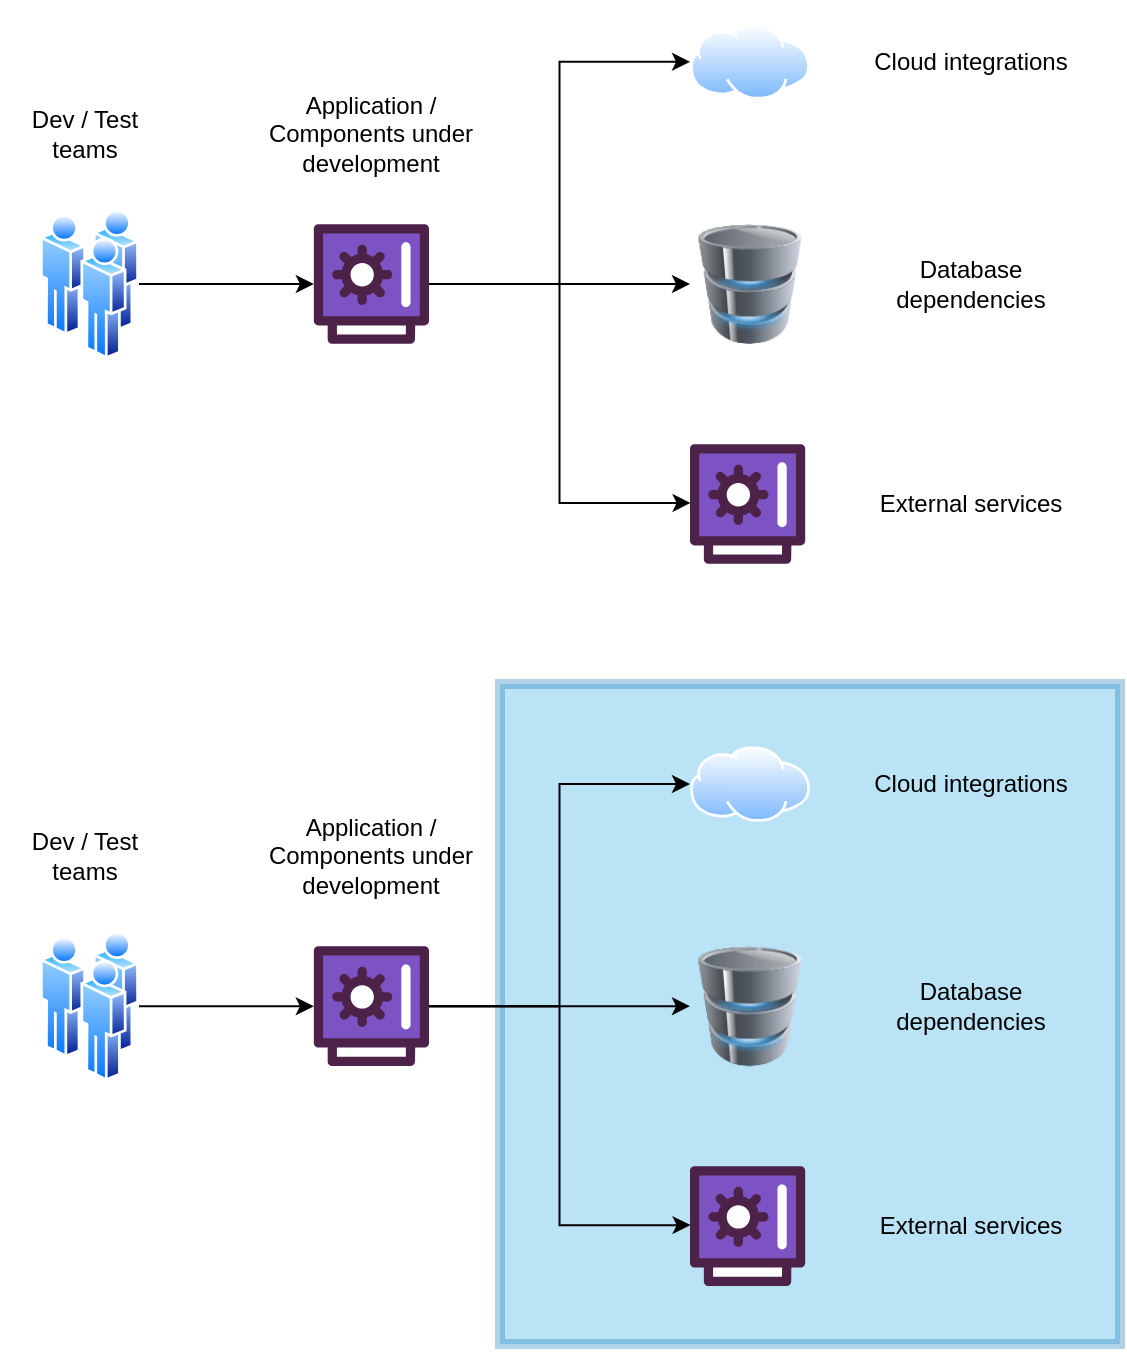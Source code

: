 <mxfile version="28.2.5">
  <diagram name="Page-1" id="OETDO_wT-vaZLfYeogFx">
    <mxGraphModel dx="1451" dy="768" grid="1" gridSize="10" guides="1" tooltips="1" connect="1" arrows="1" fold="1" page="1" pageScale="1" pageWidth="850" pageHeight="1100" math="0" shadow="0">
      <root>
        <mxCell id="0" />
        <mxCell id="1" parent="0" />
        <mxCell id="xVZmTRgNB_iH6yjcrapg-22" value="" style="rounded=0;whiteSpace=wrap;html=1;fillColor=#1ba1e2;fontColor=#ffffff;strokeColor=light-dark(#006EAF,#003366);opacity=30;strokeWidth=5;perimeterSpacing=5;" vertex="1" parent="1">
          <mxGeometry x="410" y="520" width="310" height="330" as="geometry" />
        </mxCell>
        <mxCell id="0sxEF5XDNKmsbEsCBIEf-7" style="edgeStyle=orthogonalEdgeStyle;rounded=0;orthogonalLoop=1;jettySize=auto;html=1;" parent="1" source="0sxEF5XDNKmsbEsCBIEf-1" target="0sxEF5XDNKmsbEsCBIEf-5" edge="1">
          <mxGeometry relative="1" as="geometry" />
        </mxCell>
        <mxCell id="0sxEF5XDNKmsbEsCBIEf-1" value="" style="image;aspect=fixed;perimeter=ellipsePerimeter;html=1;align=center;shadow=0;dashed=0;spacingTop=3;image=img/lib/active_directory/users.svg;" parent="1" vertex="1">
          <mxGeometry x="180" y="282.5" width="49.5" height="75" as="geometry" />
        </mxCell>
        <mxCell id="0sxEF5XDNKmsbEsCBIEf-3" value="" style="image;aspect=fixed;perimeter=ellipsePerimeter;html=1;align=center;shadow=0;dashed=0;spacingTop=3;image=img/lib/active_directory/internet_cloud.svg;" parent="1" vertex="1">
          <mxGeometry x="505" y="190" width="60" height="37.8" as="geometry" />
        </mxCell>
        <mxCell id="0sxEF5XDNKmsbEsCBIEf-4" value="" style="image;html=1;image=img/lib/clip_art/computers/Database_128x128.png" parent="1" vertex="1">
          <mxGeometry x="505" y="290" width="60" height="60" as="geometry" />
        </mxCell>
        <mxCell id="0sxEF5XDNKmsbEsCBIEf-8" style="edgeStyle=orthogonalEdgeStyle;rounded=0;orthogonalLoop=1;jettySize=auto;html=1;" parent="1" source="0sxEF5XDNKmsbEsCBIEf-5" target="0sxEF5XDNKmsbEsCBIEf-4" edge="1">
          <mxGeometry relative="1" as="geometry" />
        </mxCell>
        <mxCell id="0sxEF5XDNKmsbEsCBIEf-9" style="edgeStyle=orthogonalEdgeStyle;rounded=0;orthogonalLoop=1;jettySize=auto;html=1;entryX=0;entryY=0.5;entryDx=0;entryDy=0;" parent="1" source="0sxEF5XDNKmsbEsCBIEf-5" target="0sxEF5XDNKmsbEsCBIEf-3" edge="1">
          <mxGeometry relative="1" as="geometry" />
        </mxCell>
        <mxCell id="0sxEF5XDNKmsbEsCBIEf-5" value="" style="verticalLabelPosition=bottom;aspect=fixed;html=1;shape=mxgraph.salesforce.financial_services;fillColorStyles=fillColor2,fillColor3,fillColor4;fillColor2=light-dark(#4C2248,#66CC00);fillColor3=light-dark(#7D52C2,#B3FF66);fillColor4=#ffffff;fillColor=#60a917;strokeColor=#2D7600;fontColor=#ffffff;" parent="1" vertex="1">
          <mxGeometry x="316.91" y="290" width="57.6" height="60" as="geometry" />
        </mxCell>
        <mxCell id="0sxEF5XDNKmsbEsCBIEf-6" value="" style="verticalLabelPosition=bottom;aspect=fixed;html=1;shape=mxgraph.salesforce.financial_services;fillColorStyles=fillColor2,fillColor3,fillColor4;fillColor2=#4c2248;fillColor3=#7d52c2;fillColor4=#ffffff;fillColor=none;strokeColor=none;" parent="1" vertex="1">
          <mxGeometry x="505" y="400" width="57.6" height="60" as="geometry" />
        </mxCell>
        <mxCell id="0sxEF5XDNKmsbEsCBIEf-10" style="edgeStyle=orthogonalEdgeStyle;rounded=0;orthogonalLoop=1;jettySize=auto;html=1;entryX=0.005;entryY=0.491;entryDx=0;entryDy=0;entryPerimeter=0;" parent="1" source="0sxEF5XDNKmsbEsCBIEf-5" target="0sxEF5XDNKmsbEsCBIEf-6" edge="1">
          <mxGeometry relative="1" as="geometry" />
        </mxCell>
        <mxCell id="xVZmTRgNB_iH6yjcrapg-1" value="Dev / Test teams" style="text;html=1;align=center;verticalAlign=middle;whiteSpace=wrap;rounded=0;" vertex="1" parent="1">
          <mxGeometry x="160" y="230" width="85.25" height="30" as="geometry" />
        </mxCell>
        <mxCell id="xVZmTRgNB_iH6yjcrapg-2" value="Application / Components under development" style="text;html=1;align=center;verticalAlign=middle;whiteSpace=wrap;rounded=0;" vertex="1" parent="1">
          <mxGeometry x="280" y="215" width="131.42" height="60" as="geometry" />
        </mxCell>
        <mxCell id="xVZmTRgNB_iH6yjcrapg-3" value="Cloud integrations" style="text;html=1;align=center;verticalAlign=middle;whiteSpace=wrap;rounded=0;" vertex="1" parent="1">
          <mxGeometry x="580" y="178.9" width="131.42" height="60" as="geometry" />
        </mxCell>
        <mxCell id="xVZmTRgNB_iH6yjcrapg-4" value="Database dependencies" style="text;html=1;align=center;verticalAlign=middle;whiteSpace=wrap;rounded=0;" vertex="1" parent="1">
          <mxGeometry x="580" y="290" width="131.42" height="60" as="geometry" />
        </mxCell>
        <mxCell id="xVZmTRgNB_iH6yjcrapg-5" value="External services" style="text;html=1;align=center;verticalAlign=middle;whiteSpace=wrap;rounded=0;" vertex="1" parent="1">
          <mxGeometry x="580" y="400" width="131.42" height="60" as="geometry" />
        </mxCell>
        <mxCell id="xVZmTRgNB_iH6yjcrapg-6" style="edgeStyle=orthogonalEdgeStyle;rounded=0;orthogonalLoop=1;jettySize=auto;html=1;" edge="1" parent="1" source="xVZmTRgNB_iH6yjcrapg-7" target="xVZmTRgNB_iH6yjcrapg-12">
          <mxGeometry relative="1" as="geometry" />
        </mxCell>
        <mxCell id="xVZmTRgNB_iH6yjcrapg-7" value="" style="image;aspect=fixed;perimeter=ellipsePerimeter;html=1;align=center;shadow=0;dashed=0;spacingTop=3;image=img/lib/active_directory/users.svg;" vertex="1" parent="1">
          <mxGeometry x="180" y="643.6" width="49.5" height="75" as="geometry" />
        </mxCell>
        <mxCell id="xVZmTRgNB_iH6yjcrapg-8" value="" style="image;aspect=fixed;perimeter=ellipsePerimeter;html=1;align=center;shadow=0;dashed=0;spacingTop=3;image=img/lib/active_directory/internet_cloud.svg;" vertex="1" parent="1">
          <mxGeometry x="505" y="551.1" width="60" height="37.8" as="geometry" />
        </mxCell>
        <mxCell id="xVZmTRgNB_iH6yjcrapg-9" value="" style="image;html=1;image=img/lib/clip_art/computers/Database_128x128.png" vertex="1" parent="1">
          <mxGeometry x="505" y="651.1" width="60" height="60" as="geometry" />
        </mxCell>
        <mxCell id="xVZmTRgNB_iH6yjcrapg-10" style="edgeStyle=orthogonalEdgeStyle;rounded=0;orthogonalLoop=1;jettySize=auto;html=1;" edge="1" parent="1" source="xVZmTRgNB_iH6yjcrapg-12" target="xVZmTRgNB_iH6yjcrapg-9">
          <mxGeometry relative="1" as="geometry" />
        </mxCell>
        <mxCell id="xVZmTRgNB_iH6yjcrapg-11" style="edgeStyle=orthogonalEdgeStyle;rounded=0;orthogonalLoop=1;jettySize=auto;html=1;entryX=0;entryY=0.5;entryDx=0;entryDy=0;" edge="1" parent="1" source="xVZmTRgNB_iH6yjcrapg-12" target="xVZmTRgNB_iH6yjcrapg-8">
          <mxGeometry relative="1" as="geometry" />
        </mxCell>
        <mxCell id="xVZmTRgNB_iH6yjcrapg-12" value="" style="verticalLabelPosition=bottom;aspect=fixed;html=1;shape=mxgraph.salesforce.financial_services;fillColorStyles=fillColor2,fillColor3,fillColor4;fillColor2=light-dark(#4C2248,#66CC00);fillColor3=light-dark(#7D52C2,#B3FF66);fillColor4=#ffffff;fillColor=#60a917;strokeColor=#2D7600;fontColor=#ffffff;" vertex="1" parent="1">
          <mxGeometry x="316.91" y="651.1" width="57.6" height="60" as="geometry" />
        </mxCell>
        <mxCell id="xVZmTRgNB_iH6yjcrapg-13" value="" style="verticalLabelPosition=bottom;aspect=fixed;html=1;shape=mxgraph.salesforce.financial_services;fillColorStyles=fillColor2,fillColor3,fillColor4;fillColor2=#4c2248;fillColor3=#7d52c2;fillColor4=#ffffff;fillColor=none;strokeColor=none;" vertex="1" parent="1">
          <mxGeometry x="505" y="761.1" width="57.6" height="60" as="geometry" />
        </mxCell>
        <mxCell id="xVZmTRgNB_iH6yjcrapg-14" style="edgeStyle=orthogonalEdgeStyle;rounded=0;orthogonalLoop=1;jettySize=auto;html=1;entryX=0.005;entryY=0.491;entryDx=0;entryDy=0;entryPerimeter=0;" edge="1" parent="1" source="xVZmTRgNB_iH6yjcrapg-12" target="xVZmTRgNB_iH6yjcrapg-13">
          <mxGeometry relative="1" as="geometry" />
        </mxCell>
        <mxCell id="xVZmTRgNB_iH6yjcrapg-15" value="Dev / Test teams" style="text;html=1;align=center;verticalAlign=middle;whiteSpace=wrap;rounded=0;" vertex="1" parent="1">
          <mxGeometry x="160" y="591.1" width="85.25" height="30" as="geometry" />
        </mxCell>
        <mxCell id="xVZmTRgNB_iH6yjcrapg-16" value="Application / Components under development" style="text;html=1;align=center;verticalAlign=middle;whiteSpace=wrap;rounded=0;" vertex="1" parent="1">
          <mxGeometry x="280.0" y="576.1" width="131.42" height="60" as="geometry" />
        </mxCell>
        <mxCell id="xVZmTRgNB_iH6yjcrapg-17" value="Cloud integrations" style="text;html=1;align=center;verticalAlign=middle;whiteSpace=wrap;rounded=0;" vertex="1" parent="1">
          <mxGeometry x="580" y="540" width="131.42" height="60" as="geometry" />
        </mxCell>
        <mxCell id="xVZmTRgNB_iH6yjcrapg-18" value="Database dependencies" style="text;html=1;align=center;verticalAlign=middle;whiteSpace=wrap;rounded=0;" vertex="1" parent="1">
          <mxGeometry x="580" y="651.1" width="131.42" height="60" as="geometry" />
        </mxCell>
        <mxCell id="xVZmTRgNB_iH6yjcrapg-19" value="External services" style="text;html=1;align=center;verticalAlign=middle;whiteSpace=wrap;rounded=0;" vertex="1" parent="1">
          <mxGeometry x="580" y="761.1" width="131.42" height="60" as="geometry" />
        </mxCell>
      </root>
    </mxGraphModel>
  </diagram>
</mxfile>
